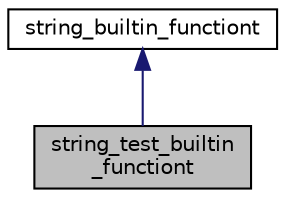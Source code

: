 digraph "string_test_builtin_functiont"
{
 // LATEX_PDF_SIZE
  bgcolor="transparent";
  edge [fontname="Helvetica",fontsize="10",labelfontname="Helvetica",labelfontsize="10"];
  node [fontname="Helvetica",fontsize="10",shape=record];
  Node1 [label="string_test_builtin\l_functiont",height=0.2,width=0.4,color="black", fillcolor="grey75", style="filled", fontcolor="black",tooltip="String test."];
  Node2 -> Node1 [dir="back",color="midnightblue",fontsize="10",style="solid",fontname="Helvetica"];
  Node2 [label="string_builtin_functiont",height=0.2,width=0.4,color="black",URL="$classstring__builtin__functiont.html",tooltip="Base class for string functions that are built in the solver."];
}
